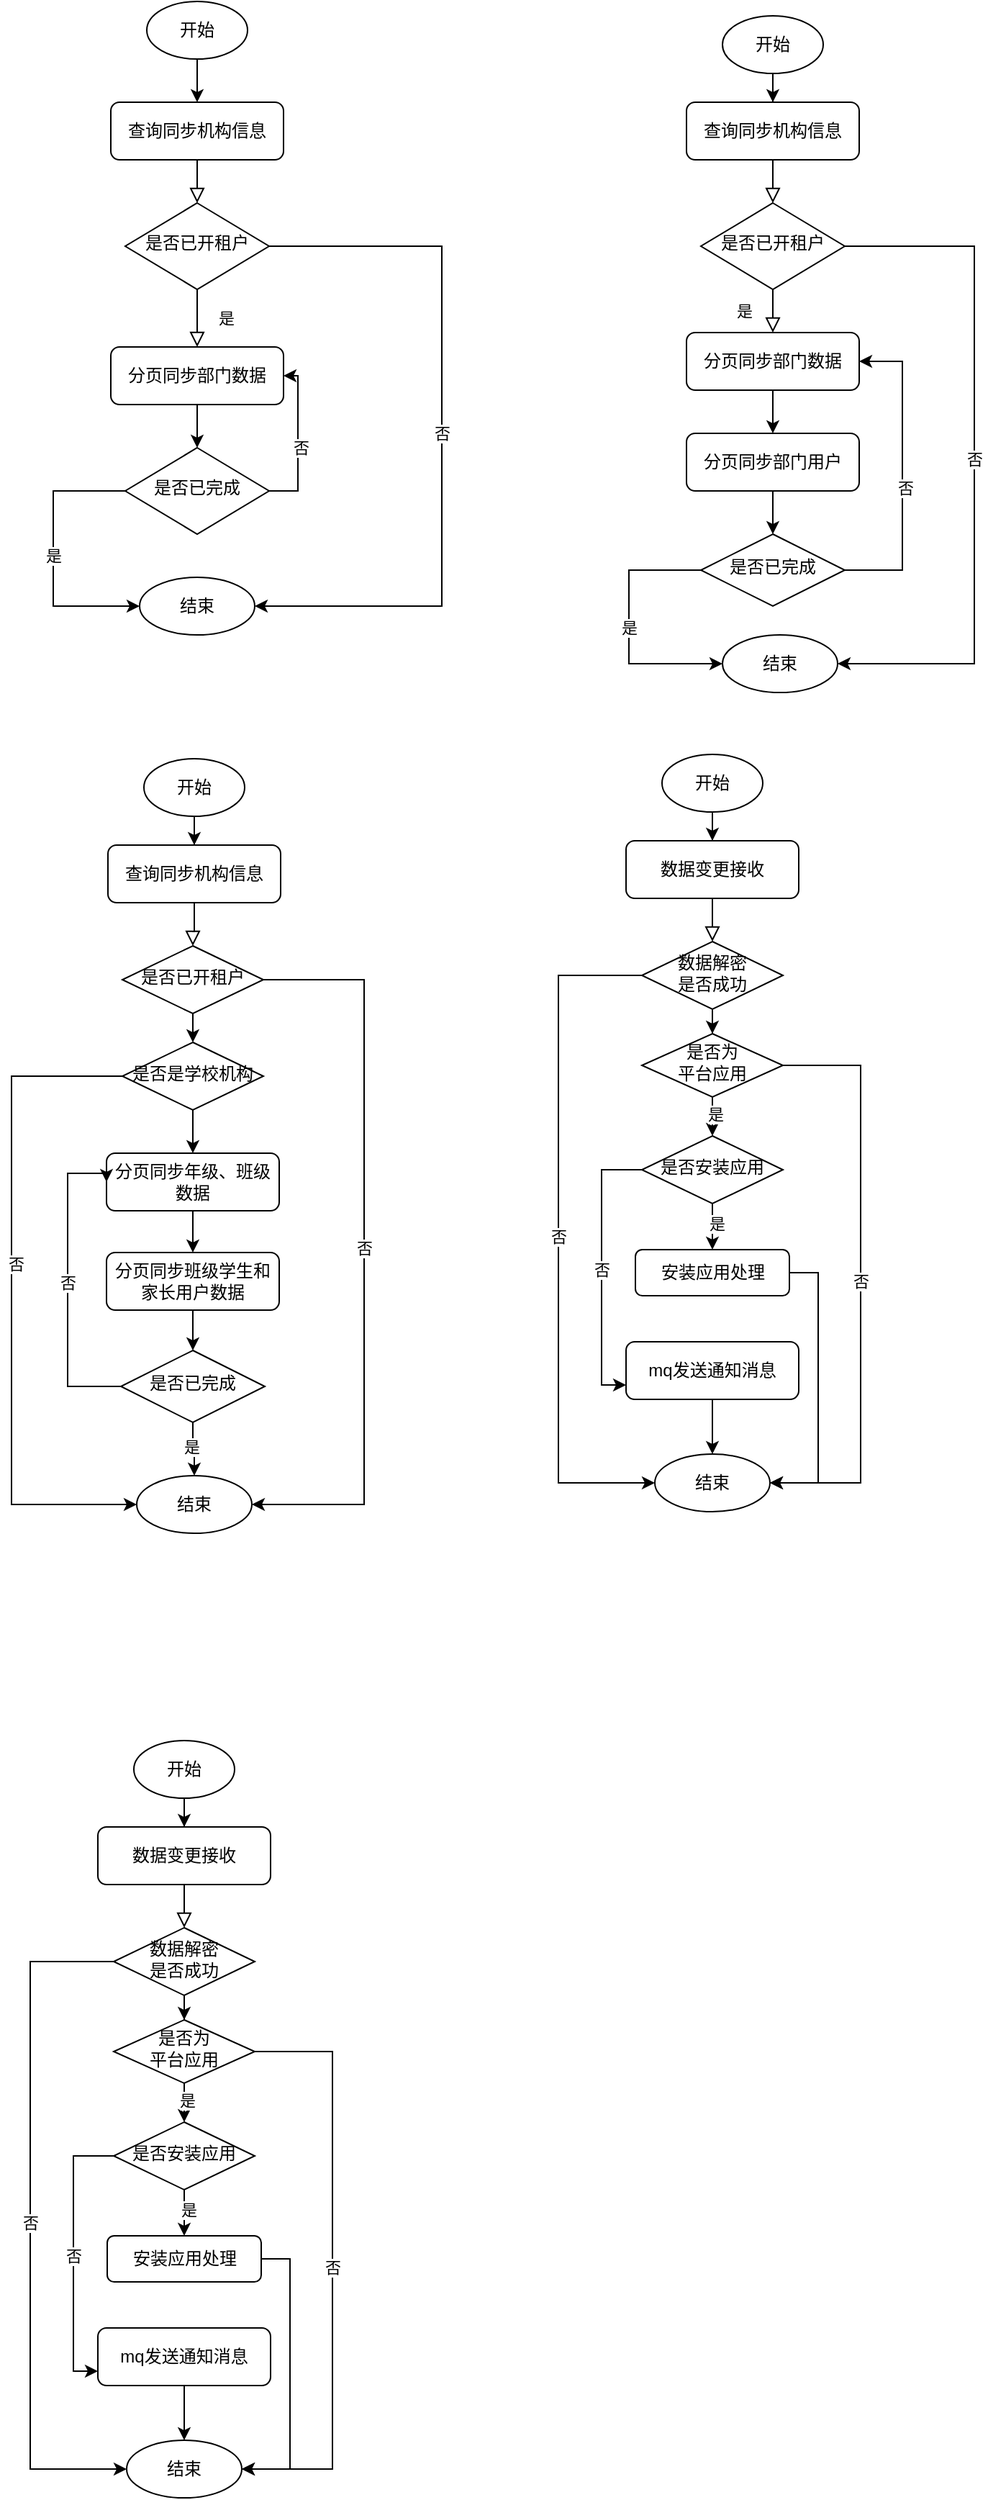 <mxfile version="21.3.3" type="github">
  <diagram id="C5RBs43oDa-KdzZeNtuy" name="Page-1">
    <mxGraphModel dx="954" dy="562" grid="0" gridSize="10" guides="1" tooltips="1" connect="1" arrows="1" fold="1" page="1" pageScale="1" pageWidth="827" pageHeight="1169" math="0" shadow="0">
      <root>
        <mxCell id="WIyWlLk6GJQsqaUBKTNV-0" />
        <mxCell id="WIyWlLk6GJQsqaUBKTNV-1" parent="WIyWlLk6GJQsqaUBKTNV-0" />
        <mxCell id="WIyWlLk6GJQsqaUBKTNV-2" value="" style="rounded=0;html=1;jettySize=auto;orthogonalLoop=1;fontSize=11;endArrow=block;endFill=0;endSize=8;strokeWidth=1;shadow=0;labelBackgroundColor=none;edgeStyle=orthogonalEdgeStyle;" parent="WIyWlLk6GJQsqaUBKTNV-1" source="WIyWlLk6GJQsqaUBKTNV-3" target="WIyWlLk6GJQsqaUBKTNV-6" edge="1">
          <mxGeometry relative="1" as="geometry" />
        </mxCell>
        <mxCell id="WIyWlLk6GJQsqaUBKTNV-3" value="查询同步机构信息" style="rounded=1;whiteSpace=wrap;html=1;fontSize=12;glass=0;strokeWidth=1;shadow=0;" parent="WIyWlLk6GJQsqaUBKTNV-1" vertex="1">
          <mxGeometry x="160" y="110" width="120" height="40" as="geometry" />
        </mxCell>
        <mxCell id="WIyWlLk6GJQsqaUBKTNV-4" value="是" style="rounded=0;html=1;jettySize=auto;orthogonalLoop=1;fontSize=11;endArrow=block;endFill=0;endSize=8;strokeWidth=1;shadow=0;labelBackgroundColor=none;edgeStyle=orthogonalEdgeStyle;" parent="WIyWlLk6GJQsqaUBKTNV-1" source="WIyWlLk6GJQsqaUBKTNV-6" target="Fh7XtQyrYAxtUZRleCaC-4" edge="1">
          <mxGeometry y="20" relative="1" as="geometry">
            <mxPoint as="offset" />
            <mxPoint x="220" y="290" as="targetPoint" />
          </mxGeometry>
        </mxCell>
        <mxCell id="Fh7XtQyrYAxtUZRleCaC-7" value="否" style="edgeStyle=orthogonalEdgeStyle;rounded=0;orthogonalLoop=1;jettySize=auto;html=1;entryX=1;entryY=0.5;entryDx=0;entryDy=0;entryPerimeter=0;exitX=1;exitY=0.5;exitDx=0;exitDy=0;" edge="1" parent="WIyWlLk6GJQsqaUBKTNV-1" source="WIyWlLk6GJQsqaUBKTNV-6" target="Fh7XtQyrYAxtUZRleCaC-3">
          <mxGeometry relative="1" as="geometry">
            <Array as="points">
              <mxPoint x="390" y="210" />
              <mxPoint x="390" y="460" />
            </Array>
          </mxGeometry>
        </mxCell>
        <mxCell id="WIyWlLk6GJQsqaUBKTNV-6" value="是否已开租户" style="rhombus;whiteSpace=wrap;html=1;shadow=0;fontFamily=Helvetica;fontSize=12;align=center;strokeWidth=1;spacing=6;spacingTop=-4;" parent="WIyWlLk6GJQsqaUBKTNV-1" vertex="1">
          <mxGeometry x="170" y="180" width="100" height="60" as="geometry" />
        </mxCell>
        <mxCell id="Fh7XtQyrYAxtUZRleCaC-1" style="edgeStyle=orthogonalEdgeStyle;rounded=0;orthogonalLoop=1;jettySize=auto;html=1;entryX=0.5;entryY=0;entryDx=0;entryDy=0;" edge="1" parent="WIyWlLk6GJQsqaUBKTNV-1" source="Fh7XtQyrYAxtUZRleCaC-0" target="WIyWlLk6GJQsqaUBKTNV-3">
          <mxGeometry relative="1" as="geometry" />
        </mxCell>
        <mxCell id="Fh7XtQyrYAxtUZRleCaC-0" value="开始" style="strokeWidth=1;html=1;shape=mxgraph.flowchart.start_1;whiteSpace=wrap;" vertex="1" parent="WIyWlLk6GJQsqaUBKTNV-1">
          <mxGeometry x="185" y="40" width="70" height="40" as="geometry" />
        </mxCell>
        <mxCell id="Fh7XtQyrYAxtUZRleCaC-3" value="结束" style="strokeWidth=1;html=1;shape=mxgraph.flowchart.start_1;whiteSpace=wrap;" vertex="1" parent="WIyWlLk6GJQsqaUBKTNV-1">
          <mxGeometry x="180" y="440" width="80" height="40" as="geometry" />
        </mxCell>
        <mxCell id="Fh7XtQyrYAxtUZRleCaC-6" style="edgeStyle=orthogonalEdgeStyle;rounded=0;orthogonalLoop=1;jettySize=auto;html=1;" edge="1" parent="WIyWlLk6GJQsqaUBKTNV-1" source="Fh7XtQyrYAxtUZRleCaC-4" target="Fh7XtQyrYAxtUZRleCaC-5">
          <mxGeometry relative="1" as="geometry" />
        </mxCell>
        <mxCell id="Fh7XtQyrYAxtUZRleCaC-4" value="分页同步部门数据" style="rounded=1;whiteSpace=wrap;html=1;fontSize=12;glass=0;strokeWidth=1;shadow=0;" vertex="1" parent="WIyWlLk6GJQsqaUBKTNV-1">
          <mxGeometry x="160" y="280" width="120" height="40" as="geometry" />
        </mxCell>
        <mxCell id="Fh7XtQyrYAxtUZRleCaC-8" value="是" style="edgeStyle=orthogonalEdgeStyle;rounded=0;orthogonalLoop=1;jettySize=auto;html=1;entryX=0;entryY=0.5;entryDx=0;entryDy=0;entryPerimeter=0;exitX=0;exitY=0.5;exitDx=0;exitDy=0;" edge="1" parent="WIyWlLk6GJQsqaUBKTNV-1" source="Fh7XtQyrYAxtUZRleCaC-5" target="Fh7XtQyrYAxtUZRleCaC-3">
          <mxGeometry relative="1" as="geometry">
            <Array as="points">
              <mxPoint x="120" y="380" />
              <mxPoint x="120" y="460" />
            </Array>
          </mxGeometry>
        </mxCell>
        <mxCell id="Fh7XtQyrYAxtUZRleCaC-9" style="edgeStyle=orthogonalEdgeStyle;rounded=0;orthogonalLoop=1;jettySize=auto;html=1;entryX=1;entryY=0.5;entryDx=0;entryDy=0;exitX=1;exitY=0.5;exitDx=0;exitDy=0;" edge="1" parent="WIyWlLk6GJQsqaUBKTNV-1" source="Fh7XtQyrYAxtUZRleCaC-5" target="Fh7XtQyrYAxtUZRleCaC-4">
          <mxGeometry relative="1" as="geometry" />
        </mxCell>
        <mxCell id="Fh7XtQyrYAxtUZRleCaC-10" value="否" style="edgeLabel;html=1;align=center;verticalAlign=middle;resizable=0;points=[];" vertex="1" connectable="0" parent="Fh7XtQyrYAxtUZRleCaC-9">
          <mxGeometry x="-0.091" y="-2" relative="1" as="geometry">
            <mxPoint as="offset" />
          </mxGeometry>
        </mxCell>
        <mxCell id="Fh7XtQyrYAxtUZRleCaC-5" value="是否已完成" style="rhombus;whiteSpace=wrap;html=1;shadow=0;fontFamily=Helvetica;fontSize=12;align=center;strokeWidth=1;spacing=6;spacingTop=-4;" vertex="1" parent="WIyWlLk6GJQsqaUBKTNV-1">
          <mxGeometry x="170" y="350" width="100" height="60" as="geometry" />
        </mxCell>
        <mxCell id="Fh7XtQyrYAxtUZRleCaC-11" value="" style="rounded=0;html=1;jettySize=auto;orthogonalLoop=1;fontSize=11;endArrow=block;endFill=0;endSize=8;strokeWidth=1;shadow=0;labelBackgroundColor=none;edgeStyle=orthogonalEdgeStyle;" edge="1" parent="WIyWlLk6GJQsqaUBKTNV-1" source="Fh7XtQyrYAxtUZRleCaC-12" target="Fh7XtQyrYAxtUZRleCaC-15">
          <mxGeometry relative="1" as="geometry" />
        </mxCell>
        <mxCell id="Fh7XtQyrYAxtUZRleCaC-12" value="查询同步机构信息" style="rounded=1;whiteSpace=wrap;html=1;fontSize=12;glass=0;strokeWidth=1;shadow=0;" vertex="1" parent="WIyWlLk6GJQsqaUBKTNV-1">
          <mxGeometry x="560" y="110" width="120" height="40" as="geometry" />
        </mxCell>
        <mxCell id="Fh7XtQyrYAxtUZRleCaC-13" value="是" style="rounded=0;html=1;jettySize=auto;orthogonalLoop=1;fontSize=11;endArrow=block;endFill=0;endSize=8;strokeWidth=1;shadow=0;labelBackgroundColor=none;edgeStyle=orthogonalEdgeStyle;" edge="1" parent="WIyWlLk6GJQsqaUBKTNV-1" source="Fh7XtQyrYAxtUZRleCaC-15" target="Fh7XtQyrYAxtUZRleCaC-20">
          <mxGeometry y="20" relative="1" as="geometry">
            <mxPoint as="offset" />
            <mxPoint x="620" y="300" as="targetPoint" />
          </mxGeometry>
        </mxCell>
        <mxCell id="Fh7XtQyrYAxtUZRleCaC-14" value="否" style="edgeStyle=orthogonalEdgeStyle;rounded=0;orthogonalLoop=1;jettySize=auto;html=1;entryX=1;entryY=0.5;entryDx=0;entryDy=0;entryPerimeter=0;exitX=1;exitY=0.5;exitDx=0;exitDy=0;" edge="1" parent="WIyWlLk6GJQsqaUBKTNV-1" source="Fh7XtQyrYAxtUZRleCaC-15" target="Fh7XtQyrYAxtUZRleCaC-18">
          <mxGeometry relative="1" as="geometry">
            <Array as="points">
              <mxPoint x="760" y="210" />
              <mxPoint x="760" y="500" />
            </Array>
          </mxGeometry>
        </mxCell>
        <mxCell id="Fh7XtQyrYAxtUZRleCaC-15" value="是否已开租户" style="rhombus;whiteSpace=wrap;html=1;shadow=0;fontFamily=Helvetica;fontSize=12;align=center;strokeWidth=1;spacing=6;spacingTop=-4;" vertex="1" parent="WIyWlLk6GJQsqaUBKTNV-1">
          <mxGeometry x="570" y="180" width="100" height="60" as="geometry" />
        </mxCell>
        <mxCell id="Fh7XtQyrYAxtUZRleCaC-16" style="edgeStyle=orthogonalEdgeStyle;rounded=0;orthogonalLoop=1;jettySize=auto;html=1;entryX=0.5;entryY=0;entryDx=0;entryDy=0;" edge="1" parent="WIyWlLk6GJQsqaUBKTNV-1" source="Fh7XtQyrYAxtUZRleCaC-17" target="Fh7XtQyrYAxtUZRleCaC-12">
          <mxGeometry relative="1" as="geometry" />
        </mxCell>
        <mxCell id="Fh7XtQyrYAxtUZRleCaC-17" value="开始" style="strokeWidth=1;html=1;shape=mxgraph.flowchart.start_1;whiteSpace=wrap;" vertex="1" parent="WIyWlLk6GJQsqaUBKTNV-1">
          <mxGeometry x="585" y="50" width="70" height="40" as="geometry" />
        </mxCell>
        <mxCell id="Fh7XtQyrYAxtUZRleCaC-18" value="结束" style="strokeWidth=1;html=1;shape=mxgraph.flowchart.start_1;whiteSpace=wrap;" vertex="1" parent="WIyWlLk6GJQsqaUBKTNV-1">
          <mxGeometry x="585" y="480" width="80" height="40" as="geometry" />
        </mxCell>
        <mxCell id="Fh7XtQyrYAxtUZRleCaC-28" style="edgeStyle=orthogonalEdgeStyle;rounded=0;orthogonalLoop=1;jettySize=auto;html=1;entryX=0.5;entryY=0;entryDx=0;entryDy=0;" edge="1" parent="WIyWlLk6GJQsqaUBKTNV-1" source="Fh7XtQyrYAxtUZRleCaC-20" target="Fh7XtQyrYAxtUZRleCaC-26">
          <mxGeometry relative="1" as="geometry" />
        </mxCell>
        <mxCell id="Fh7XtQyrYAxtUZRleCaC-20" value="分页同步部门数据" style="rounded=1;whiteSpace=wrap;html=1;fontSize=12;glass=0;strokeWidth=1;shadow=0;" vertex="1" parent="WIyWlLk6GJQsqaUBKTNV-1">
          <mxGeometry x="560" y="270" width="120" height="40" as="geometry" />
        </mxCell>
        <mxCell id="Fh7XtQyrYAxtUZRleCaC-21" value="是" style="edgeStyle=orthogonalEdgeStyle;rounded=0;orthogonalLoop=1;jettySize=auto;html=1;entryX=0;entryY=0.5;entryDx=0;entryDy=0;entryPerimeter=0;exitX=0;exitY=0.5;exitDx=0;exitDy=0;" edge="1" parent="WIyWlLk6GJQsqaUBKTNV-1" source="Fh7XtQyrYAxtUZRleCaC-24" target="Fh7XtQyrYAxtUZRleCaC-18">
          <mxGeometry relative="1" as="geometry">
            <Array as="points">
              <mxPoint x="520" y="435" />
              <mxPoint x="520" y="500" />
            </Array>
          </mxGeometry>
        </mxCell>
        <mxCell id="Fh7XtQyrYAxtUZRleCaC-22" style="edgeStyle=orthogonalEdgeStyle;rounded=0;orthogonalLoop=1;jettySize=auto;html=1;entryX=1;entryY=0.5;entryDx=0;entryDy=0;exitX=1;exitY=0.5;exitDx=0;exitDy=0;" edge="1" parent="WIyWlLk6GJQsqaUBKTNV-1" source="Fh7XtQyrYAxtUZRleCaC-24" target="Fh7XtQyrYAxtUZRleCaC-20">
          <mxGeometry relative="1" as="geometry">
            <Array as="points">
              <mxPoint x="710" y="435" />
              <mxPoint x="710" y="290" />
            </Array>
          </mxGeometry>
        </mxCell>
        <mxCell id="Fh7XtQyrYAxtUZRleCaC-23" value="否" style="edgeLabel;html=1;align=center;verticalAlign=middle;resizable=0;points=[];" vertex="1" connectable="0" parent="Fh7XtQyrYAxtUZRleCaC-22">
          <mxGeometry x="-0.091" y="-2" relative="1" as="geometry">
            <mxPoint as="offset" />
          </mxGeometry>
        </mxCell>
        <mxCell id="Fh7XtQyrYAxtUZRleCaC-24" value="是否已完成" style="rhombus;whiteSpace=wrap;html=1;shadow=0;fontFamily=Helvetica;fontSize=12;align=center;strokeWidth=1;spacing=6;spacingTop=-4;" vertex="1" parent="WIyWlLk6GJQsqaUBKTNV-1">
          <mxGeometry x="570" y="410" width="100" height="50" as="geometry" />
        </mxCell>
        <mxCell id="Fh7XtQyrYAxtUZRleCaC-27" style="edgeStyle=orthogonalEdgeStyle;rounded=0;orthogonalLoop=1;jettySize=auto;html=1;entryX=0.5;entryY=0;entryDx=0;entryDy=0;" edge="1" parent="WIyWlLk6GJQsqaUBKTNV-1" source="Fh7XtQyrYAxtUZRleCaC-26" target="Fh7XtQyrYAxtUZRleCaC-24">
          <mxGeometry relative="1" as="geometry" />
        </mxCell>
        <mxCell id="Fh7XtQyrYAxtUZRleCaC-26" value="分页同步部门用户" style="rounded=1;whiteSpace=wrap;html=1;fontSize=12;glass=0;strokeWidth=1;shadow=0;" vertex="1" parent="WIyWlLk6GJQsqaUBKTNV-1">
          <mxGeometry x="560" y="340" width="120" height="40" as="geometry" />
        </mxCell>
        <mxCell id="Fh7XtQyrYAxtUZRleCaC-29" value="" style="rounded=0;html=1;jettySize=auto;orthogonalLoop=1;fontSize=11;endArrow=block;endFill=0;endSize=8;strokeWidth=1;shadow=0;labelBackgroundColor=none;edgeStyle=orthogonalEdgeStyle;" edge="1" parent="WIyWlLk6GJQsqaUBKTNV-1" source="Fh7XtQyrYAxtUZRleCaC-30" target="Fh7XtQyrYAxtUZRleCaC-33">
          <mxGeometry relative="1" as="geometry" />
        </mxCell>
        <mxCell id="Fh7XtQyrYAxtUZRleCaC-30" value="查询同步机构信息" style="rounded=1;whiteSpace=wrap;html=1;fontSize=12;glass=0;strokeWidth=1;shadow=0;" vertex="1" parent="WIyWlLk6GJQsqaUBKTNV-1">
          <mxGeometry x="158" y="626" width="120" height="40" as="geometry" />
        </mxCell>
        <mxCell id="Fh7XtQyrYAxtUZRleCaC-32" value="否" style="edgeStyle=orthogonalEdgeStyle;rounded=0;orthogonalLoop=1;jettySize=auto;html=1;entryX=1;entryY=0.5;entryDx=0;entryDy=0;entryPerimeter=0;exitX=1;exitY=0.5;exitDx=0;exitDy=0;" edge="1" parent="WIyWlLk6GJQsqaUBKTNV-1" source="Fh7XtQyrYAxtUZRleCaC-33" target="Fh7XtQyrYAxtUZRleCaC-36">
          <mxGeometry relative="1" as="geometry">
            <Array as="points">
              <mxPoint x="336" y="720" />
              <mxPoint x="336" y="1084" />
            </Array>
          </mxGeometry>
        </mxCell>
        <mxCell id="Fh7XtQyrYAxtUZRleCaC-49" style="edgeStyle=orthogonalEdgeStyle;rounded=0;orthogonalLoop=1;jettySize=auto;html=1;exitX=0.5;exitY=1;exitDx=0;exitDy=0;entryX=0.5;entryY=0;entryDx=0;entryDy=0;" edge="1" parent="WIyWlLk6GJQsqaUBKTNV-1" source="Fh7XtQyrYAxtUZRleCaC-33" target="Fh7XtQyrYAxtUZRleCaC-46">
          <mxGeometry relative="1" as="geometry" />
        </mxCell>
        <mxCell id="Fh7XtQyrYAxtUZRleCaC-33" value="是否已开租户" style="rhombus;whiteSpace=wrap;html=1;shadow=0;fontFamily=Helvetica;fontSize=12;align=center;strokeWidth=1;spacing=6;spacingTop=-4;" vertex="1" parent="WIyWlLk6GJQsqaUBKTNV-1">
          <mxGeometry x="168" y="696" width="98" height="47" as="geometry" />
        </mxCell>
        <mxCell id="Fh7XtQyrYAxtUZRleCaC-34" style="edgeStyle=orthogonalEdgeStyle;rounded=0;orthogonalLoop=1;jettySize=auto;html=1;entryX=0.5;entryY=0;entryDx=0;entryDy=0;" edge="1" parent="WIyWlLk6GJQsqaUBKTNV-1" source="Fh7XtQyrYAxtUZRleCaC-35" target="Fh7XtQyrYAxtUZRleCaC-30">
          <mxGeometry relative="1" as="geometry" />
        </mxCell>
        <mxCell id="Fh7XtQyrYAxtUZRleCaC-35" value="开始" style="strokeWidth=1;html=1;shape=mxgraph.flowchart.start_1;whiteSpace=wrap;" vertex="1" parent="WIyWlLk6GJQsqaUBKTNV-1">
          <mxGeometry x="183" y="566" width="70" height="40" as="geometry" />
        </mxCell>
        <mxCell id="Fh7XtQyrYAxtUZRleCaC-36" value="结束" style="strokeWidth=1;html=1;shape=mxgraph.flowchart.start_1;whiteSpace=wrap;" vertex="1" parent="WIyWlLk6GJQsqaUBKTNV-1">
          <mxGeometry x="178" y="1064" width="80" height="40" as="geometry" />
        </mxCell>
        <mxCell id="Fh7XtQyrYAxtUZRleCaC-37" style="edgeStyle=orthogonalEdgeStyle;rounded=0;orthogonalLoop=1;jettySize=auto;html=1;entryX=0.5;entryY=0;entryDx=0;entryDy=0;" edge="1" parent="WIyWlLk6GJQsqaUBKTNV-1" source="Fh7XtQyrYAxtUZRleCaC-38" target="Fh7XtQyrYAxtUZRleCaC-44">
          <mxGeometry relative="1" as="geometry" />
        </mxCell>
        <mxCell id="Fh7XtQyrYAxtUZRleCaC-38" value="分页同步年级、班级数据" style="rounded=1;whiteSpace=wrap;html=1;fontSize=12;glass=0;strokeWidth=1;shadow=0;" vertex="1" parent="WIyWlLk6GJQsqaUBKTNV-1">
          <mxGeometry x="157" y="840" width="120" height="40" as="geometry" />
        </mxCell>
        <mxCell id="Fh7XtQyrYAxtUZRleCaC-51" style="edgeStyle=orthogonalEdgeStyle;rounded=0;orthogonalLoop=1;jettySize=auto;html=1;" edge="1" parent="WIyWlLk6GJQsqaUBKTNV-1" source="Fh7XtQyrYAxtUZRleCaC-42" target="Fh7XtQyrYAxtUZRleCaC-36">
          <mxGeometry relative="1" as="geometry" />
        </mxCell>
        <mxCell id="Fh7XtQyrYAxtUZRleCaC-52" value="是" style="edgeLabel;html=1;align=center;verticalAlign=middle;resizable=0;points=[];" vertex="1" connectable="0" parent="Fh7XtQyrYAxtUZRleCaC-51">
          <mxGeometry x="-0.196" y="-1" relative="1" as="geometry">
            <mxPoint y="1" as="offset" />
          </mxGeometry>
        </mxCell>
        <mxCell id="Fh7XtQyrYAxtUZRleCaC-53" value="否" style="edgeStyle=orthogonalEdgeStyle;rounded=0;orthogonalLoop=1;jettySize=auto;html=1;entryX=0;entryY=0.5;entryDx=0;entryDy=0;exitX=0;exitY=0.5;exitDx=0;exitDy=0;" edge="1" parent="WIyWlLk6GJQsqaUBKTNV-1" source="Fh7XtQyrYAxtUZRleCaC-42" target="Fh7XtQyrYAxtUZRleCaC-38">
          <mxGeometry relative="1" as="geometry">
            <mxPoint x="162" y="1005" as="sourcePoint" />
            <Array as="points">
              <mxPoint x="130" y="1002" />
              <mxPoint x="130" y="854" />
              <mxPoint x="157" y="854" />
            </Array>
          </mxGeometry>
        </mxCell>
        <mxCell id="Fh7XtQyrYAxtUZRleCaC-42" value="是否已完成" style="rhombus;whiteSpace=wrap;html=1;shadow=0;fontFamily=Helvetica;fontSize=12;align=center;strokeWidth=1;spacing=6;spacingTop=-4;" vertex="1" parent="WIyWlLk6GJQsqaUBKTNV-1">
          <mxGeometry x="167" y="977" width="100" height="50" as="geometry" />
        </mxCell>
        <mxCell id="Fh7XtQyrYAxtUZRleCaC-43" style="edgeStyle=orthogonalEdgeStyle;rounded=0;orthogonalLoop=1;jettySize=auto;html=1;entryX=0.5;entryY=0;entryDx=0;entryDy=0;" edge="1" parent="WIyWlLk6GJQsqaUBKTNV-1" source="Fh7XtQyrYAxtUZRleCaC-44" target="Fh7XtQyrYAxtUZRleCaC-42">
          <mxGeometry relative="1" as="geometry" />
        </mxCell>
        <mxCell id="Fh7XtQyrYAxtUZRleCaC-44" value="分页同步班级学生和家长用户数据" style="rounded=1;whiteSpace=wrap;html=1;fontSize=12;glass=0;strokeWidth=1;shadow=0;" vertex="1" parent="WIyWlLk6GJQsqaUBKTNV-1">
          <mxGeometry x="157" y="909" width="120" height="40" as="geometry" />
        </mxCell>
        <mxCell id="Fh7XtQyrYAxtUZRleCaC-47" style="edgeStyle=orthogonalEdgeStyle;rounded=0;orthogonalLoop=1;jettySize=auto;html=1;entryX=0;entryY=0.5;entryDx=0;entryDy=0;entryPerimeter=0;exitX=0;exitY=0.5;exitDx=0;exitDy=0;" edge="1" parent="WIyWlLk6GJQsqaUBKTNV-1" source="Fh7XtQyrYAxtUZRleCaC-46" target="Fh7XtQyrYAxtUZRleCaC-36">
          <mxGeometry relative="1" as="geometry">
            <Array as="points">
              <mxPoint x="91" y="787" />
              <mxPoint x="91" y="1084" />
            </Array>
          </mxGeometry>
        </mxCell>
        <mxCell id="Fh7XtQyrYAxtUZRleCaC-48" value="否" style="edgeLabel;html=1;align=center;verticalAlign=middle;resizable=0;points=[];" vertex="1" connectable="0" parent="Fh7XtQyrYAxtUZRleCaC-47">
          <mxGeometry x="-0.102" y="3" relative="1" as="geometry">
            <mxPoint as="offset" />
          </mxGeometry>
        </mxCell>
        <mxCell id="Fh7XtQyrYAxtUZRleCaC-50" style="edgeStyle=orthogonalEdgeStyle;rounded=0;orthogonalLoop=1;jettySize=auto;html=1;entryX=0.5;entryY=0;entryDx=0;entryDy=0;" edge="1" parent="WIyWlLk6GJQsqaUBKTNV-1" source="Fh7XtQyrYAxtUZRleCaC-46" target="Fh7XtQyrYAxtUZRleCaC-38">
          <mxGeometry relative="1" as="geometry" />
        </mxCell>
        <mxCell id="Fh7XtQyrYAxtUZRleCaC-46" value="是否是学校机构" style="rhombus;whiteSpace=wrap;html=1;shadow=0;fontFamily=Helvetica;fontSize=12;align=center;strokeWidth=1;spacing=6;spacingTop=-4;" vertex="1" parent="WIyWlLk6GJQsqaUBKTNV-1">
          <mxGeometry x="168" y="763" width="98" height="47" as="geometry" />
        </mxCell>
        <mxCell id="Fh7XtQyrYAxtUZRleCaC-54" value="" style="rounded=0;html=1;jettySize=auto;orthogonalLoop=1;fontSize=11;endArrow=block;endFill=0;endSize=8;strokeWidth=1;shadow=0;labelBackgroundColor=none;edgeStyle=orthogonalEdgeStyle;" edge="1" parent="WIyWlLk6GJQsqaUBKTNV-1" source="Fh7XtQyrYAxtUZRleCaC-55" target="Fh7XtQyrYAxtUZRleCaC-58">
          <mxGeometry relative="1" as="geometry" />
        </mxCell>
        <mxCell id="Fh7XtQyrYAxtUZRleCaC-55" value="数据变更接收" style="rounded=1;whiteSpace=wrap;html=1;fontSize=12;glass=0;strokeWidth=1;shadow=0;" vertex="1" parent="WIyWlLk6GJQsqaUBKTNV-1">
          <mxGeometry x="518" y="623" width="120" height="40" as="geometry" />
        </mxCell>
        <mxCell id="Fh7XtQyrYAxtUZRleCaC-77" value="否" style="edgeStyle=orthogonalEdgeStyle;rounded=0;orthogonalLoop=1;jettySize=auto;html=1;entryX=0;entryY=0.5;entryDx=0;entryDy=0;entryPerimeter=0;exitX=0;exitY=0.5;exitDx=0;exitDy=0;" edge="1" parent="WIyWlLk6GJQsqaUBKTNV-1" source="Fh7XtQyrYAxtUZRleCaC-58" target="Fh7XtQyrYAxtUZRleCaC-61">
          <mxGeometry relative="1" as="geometry">
            <Array as="points">
              <mxPoint x="471" y="717" />
              <mxPoint x="471" y="1069" />
            </Array>
          </mxGeometry>
        </mxCell>
        <mxCell id="Fh7XtQyrYAxtUZRleCaC-78" style="edgeStyle=orthogonalEdgeStyle;rounded=0;orthogonalLoop=1;jettySize=auto;html=1;" edge="1" parent="WIyWlLk6GJQsqaUBKTNV-1" source="Fh7XtQyrYAxtUZRleCaC-58" target="Fh7XtQyrYAxtUZRleCaC-73">
          <mxGeometry relative="1" as="geometry" />
        </mxCell>
        <mxCell id="Fh7XtQyrYAxtUZRleCaC-58" value="数据解密&lt;br&gt;是否成功" style="rhombus;whiteSpace=wrap;html=1;shadow=0;fontFamily=Helvetica;fontSize=12;align=center;strokeWidth=1;spacing=6;spacingTop=-4;" vertex="1" parent="WIyWlLk6GJQsqaUBKTNV-1">
          <mxGeometry x="529" y="693" width="98" height="47" as="geometry" />
        </mxCell>
        <mxCell id="Fh7XtQyrYAxtUZRleCaC-59" style="edgeStyle=orthogonalEdgeStyle;rounded=0;orthogonalLoop=1;jettySize=auto;html=1;entryX=0.5;entryY=0;entryDx=0;entryDy=0;" edge="1" parent="WIyWlLk6GJQsqaUBKTNV-1" source="Fh7XtQyrYAxtUZRleCaC-60" target="Fh7XtQyrYAxtUZRleCaC-55">
          <mxGeometry relative="1" as="geometry" />
        </mxCell>
        <mxCell id="Fh7XtQyrYAxtUZRleCaC-60" value="开始" style="strokeWidth=1;html=1;shape=mxgraph.flowchart.start_1;whiteSpace=wrap;" vertex="1" parent="WIyWlLk6GJQsqaUBKTNV-1">
          <mxGeometry x="543" y="563" width="70" height="40" as="geometry" />
        </mxCell>
        <mxCell id="Fh7XtQyrYAxtUZRleCaC-61" value="结束" style="strokeWidth=1;html=1;shape=mxgraph.flowchart.start_1;whiteSpace=wrap;" vertex="1" parent="WIyWlLk6GJQsqaUBKTNV-1">
          <mxGeometry x="538" y="1049" width="80" height="40" as="geometry" />
        </mxCell>
        <mxCell id="Fh7XtQyrYAxtUZRleCaC-76" style="edgeStyle=orthogonalEdgeStyle;rounded=0;orthogonalLoop=1;jettySize=auto;html=1;" edge="1" parent="WIyWlLk6GJQsqaUBKTNV-1" source="Fh7XtQyrYAxtUZRleCaC-63" target="Fh7XtQyrYAxtUZRleCaC-61">
          <mxGeometry relative="1" as="geometry" />
        </mxCell>
        <mxCell id="Fh7XtQyrYAxtUZRleCaC-63" value="mq发送通知消息" style="rounded=1;whiteSpace=wrap;html=1;fontSize=12;glass=0;strokeWidth=1;shadow=0;" vertex="1" parent="WIyWlLk6GJQsqaUBKTNV-1">
          <mxGeometry x="518" y="971" width="120" height="40" as="geometry" />
        </mxCell>
        <mxCell id="Fh7XtQyrYAxtUZRleCaC-79" style="edgeStyle=orthogonalEdgeStyle;rounded=0;orthogonalLoop=1;jettySize=auto;html=1;entryX=0.5;entryY=0;entryDx=0;entryDy=0;" edge="1" parent="WIyWlLk6GJQsqaUBKTNV-1" source="Fh7XtQyrYAxtUZRleCaC-73" target="Fh7XtQyrYAxtUZRleCaC-74">
          <mxGeometry relative="1" as="geometry" />
        </mxCell>
        <mxCell id="Fh7XtQyrYAxtUZRleCaC-80" value="是" style="edgeLabel;html=1;align=center;verticalAlign=middle;resizable=0;points=[];" vertex="1" connectable="0" parent="Fh7XtQyrYAxtUZRleCaC-79">
          <mxGeometry x="0.434" y="2" relative="1" as="geometry">
            <mxPoint as="offset" />
          </mxGeometry>
        </mxCell>
        <mxCell id="Fh7XtQyrYAxtUZRleCaC-81" value="否" style="edgeStyle=orthogonalEdgeStyle;rounded=0;orthogonalLoop=1;jettySize=auto;html=1;entryX=1;entryY=0.5;entryDx=0;entryDy=0;entryPerimeter=0;exitX=1;exitY=0.5;exitDx=0;exitDy=0;" edge="1" parent="WIyWlLk6GJQsqaUBKTNV-1" source="Fh7XtQyrYAxtUZRleCaC-73" target="Fh7XtQyrYAxtUZRleCaC-61">
          <mxGeometry relative="1" as="geometry">
            <Array as="points">
              <mxPoint x="681" y="779" />
              <mxPoint x="681" y="1069" />
            </Array>
          </mxGeometry>
        </mxCell>
        <mxCell id="Fh7XtQyrYAxtUZRleCaC-73" value="是否为&lt;br&gt;平台应用" style="rhombus;whiteSpace=wrap;html=1;shadow=0;fontFamily=Helvetica;fontSize=12;align=center;strokeWidth=1;spacing=6;spacingTop=-4;" vertex="1" parent="WIyWlLk6GJQsqaUBKTNV-1">
          <mxGeometry x="529" y="757" width="98" height="44" as="geometry" />
        </mxCell>
        <mxCell id="Fh7XtQyrYAxtUZRleCaC-82" style="edgeStyle=orthogonalEdgeStyle;rounded=0;orthogonalLoop=1;jettySize=auto;html=1;" edge="1" parent="WIyWlLk6GJQsqaUBKTNV-1" source="Fh7XtQyrYAxtUZRleCaC-74" target="Fh7XtQyrYAxtUZRleCaC-75">
          <mxGeometry relative="1" as="geometry" />
        </mxCell>
        <mxCell id="Fh7XtQyrYAxtUZRleCaC-83" value="是" style="edgeLabel;html=1;align=center;verticalAlign=middle;resizable=0;points=[];" vertex="1" connectable="0" parent="Fh7XtQyrYAxtUZRleCaC-82">
          <mxGeometry x="0.231" y="3" relative="1" as="geometry">
            <mxPoint as="offset" />
          </mxGeometry>
        </mxCell>
        <mxCell id="Fh7XtQyrYAxtUZRleCaC-84" value="否" style="edgeStyle=orthogonalEdgeStyle;rounded=0;orthogonalLoop=1;jettySize=auto;html=1;entryX=0;entryY=0.75;entryDx=0;entryDy=0;exitX=0;exitY=0.5;exitDx=0;exitDy=0;" edge="1" parent="WIyWlLk6GJQsqaUBKTNV-1" source="Fh7XtQyrYAxtUZRleCaC-74" target="Fh7XtQyrYAxtUZRleCaC-63">
          <mxGeometry relative="1" as="geometry">
            <Array as="points">
              <mxPoint x="501" y="852" />
              <mxPoint x="501" y="1001" />
            </Array>
          </mxGeometry>
        </mxCell>
        <mxCell id="Fh7XtQyrYAxtUZRleCaC-74" value="是否安装应用" style="rhombus;whiteSpace=wrap;html=1;shadow=0;fontFamily=Helvetica;fontSize=12;align=center;strokeWidth=1;spacing=6;spacingTop=-4;" vertex="1" parent="WIyWlLk6GJQsqaUBKTNV-1">
          <mxGeometry x="529" y="828" width="98" height="47" as="geometry" />
        </mxCell>
        <mxCell id="Fh7XtQyrYAxtUZRleCaC-85" style="edgeStyle=orthogonalEdgeStyle;rounded=0;orthogonalLoop=1;jettySize=auto;html=1;entryX=1;entryY=0.5;entryDx=0;entryDy=0;entryPerimeter=0;exitX=1;exitY=0.5;exitDx=0;exitDy=0;" edge="1" parent="WIyWlLk6GJQsqaUBKTNV-1" source="Fh7XtQyrYAxtUZRleCaC-75" target="Fh7XtQyrYAxtUZRleCaC-61">
          <mxGeometry relative="1" as="geometry" />
        </mxCell>
        <mxCell id="Fh7XtQyrYAxtUZRleCaC-75" value="安装应用处理" style="rounded=1;whiteSpace=wrap;html=1;fontSize=12;glass=0;strokeWidth=1;shadow=0;" vertex="1" parent="WIyWlLk6GJQsqaUBKTNV-1">
          <mxGeometry x="524.5" y="907" width="107" height="32" as="geometry" />
        </mxCell>
        <mxCell id="Fh7XtQyrYAxtUZRleCaC-109" value="" style="rounded=0;html=1;jettySize=auto;orthogonalLoop=1;fontSize=11;endArrow=block;endFill=0;endSize=8;strokeWidth=1;shadow=0;labelBackgroundColor=none;edgeStyle=orthogonalEdgeStyle;" edge="1" parent="WIyWlLk6GJQsqaUBKTNV-1" source="Fh7XtQyrYAxtUZRleCaC-110" target="Fh7XtQyrYAxtUZRleCaC-113">
          <mxGeometry relative="1" as="geometry" />
        </mxCell>
        <mxCell id="Fh7XtQyrYAxtUZRleCaC-110" value="数据变更接收" style="rounded=1;whiteSpace=wrap;html=1;fontSize=12;glass=0;strokeWidth=1;shadow=0;" vertex="1" parent="WIyWlLk6GJQsqaUBKTNV-1">
          <mxGeometry x="151" y="1308" width="120" height="40" as="geometry" />
        </mxCell>
        <mxCell id="Fh7XtQyrYAxtUZRleCaC-111" value="否" style="edgeStyle=orthogonalEdgeStyle;rounded=0;orthogonalLoop=1;jettySize=auto;html=1;entryX=0;entryY=0.5;entryDx=0;entryDy=0;entryPerimeter=0;exitX=0;exitY=0.5;exitDx=0;exitDy=0;" edge="1" parent="WIyWlLk6GJQsqaUBKTNV-1" source="Fh7XtQyrYAxtUZRleCaC-113" target="Fh7XtQyrYAxtUZRleCaC-116">
          <mxGeometry relative="1" as="geometry">
            <Array as="points">
              <mxPoint x="104" y="1402" />
              <mxPoint x="104" y="1754" />
            </Array>
          </mxGeometry>
        </mxCell>
        <mxCell id="Fh7XtQyrYAxtUZRleCaC-112" style="edgeStyle=orthogonalEdgeStyle;rounded=0;orthogonalLoop=1;jettySize=auto;html=1;" edge="1" parent="WIyWlLk6GJQsqaUBKTNV-1" source="Fh7XtQyrYAxtUZRleCaC-113" target="Fh7XtQyrYAxtUZRleCaC-122">
          <mxGeometry relative="1" as="geometry" />
        </mxCell>
        <mxCell id="Fh7XtQyrYAxtUZRleCaC-113" value="数据解密&lt;br&gt;是否成功" style="rhombus;whiteSpace=wrap;html=1;shadow=0;fontFamily=Helvetica;fontSize=12;align=center;strokeWidth=1;spacing=6;spacingTop=-4;" vertex="1" parent="WIyWlLk6GJQsqaUBKTNV-1">
          <mxGeometry x="162" y="1378" width="98" height="47" as="geometry" />
        </mxCell>
        <mxCell id="Fh7XtQyrYAxtUZRleCaC-114" style="edgeStyle=orthogonalEdgeStyle;rounded=0;orthogonalLoop=1;jettySize=auto;html=1;entryX=0.5;entryY=0;entryDx=0;entryDy=0;" edge="1" parent="WIyWlLk6GJQsqaUBKTNV-1" source="Fh7XtQyrYAxtUZRleCaC-115" target="Fh7XtQyrYAxtUZRleCaC-110">
          <mxGeometry relative="1" as="geometry" />
        </mxCell>
        <mxCell id="Fh7XtQyrYAxtUZRleCaC-115" value="开始" style="strokeWidth=1;html=1;shape=mxgraph.flowchart.start_1;whiteSpace=wrap;" vertex="1" parent="WIyWlLk6GJQsqaUBKTNV-1">
          <mxGeometry x="176" y="1248" width="70" height="40" as="geometry" />
        </mxCell>
        <mxCell id="Fh7XtQyrYAxtUZRleCaC-116" value="结束" style="strokeWidth=1;html=1;shape=mxgraph.flowchart.start_1;whiteSpace=wrap;" vertex="1" parent="WIyWlLk6GJQsqaUBKTNV-1">
          <mxGeometry x="171" y="1734" width="80" height="40" as="geometry" />
        </mxCell>
        <mxCell id="Fh7XtQyrYAxtUZRleCaC-117" style="edgeStyle=orthogonalEdgeStyle;rounded=0;orthogonalLoop=1;jettySize=auto;html=1;" edge="1" parent="WIyWlLk6GJQsqaUBKTNV-1" source="Fh7XtQyrYAxtUZRleCaC-118" target="Fh7XtQyrYAxtUZRleCaC-116">
          <mxGeometry relative="1" as="geometry" />
        </mxCell>
        <mxCell id="Fh7XtQyrYAxtUZRleCaC-118" value="mq发送通知消息" style="rounded=1;whiteSpace=wrap;html=1;fontSize=12;glass=0;strokeWidth=1;shadow=0;" vertex="1" parent="WIyWlLk6GJQsqaUBKTNV-1">
          <mxGeometry x="151" y="1656" width="120" height="40" as="geometry" />
        </mxCell>
        <mxCell id="Fh7XtQyrYAxtUZRleCaC-119" style="edgeStyle=orthogonalEdgeStyle;rounded=0;orthogonalLoop=1;jettySize=auto;html=1;entryX=0.5;entryY=0;entryDx=0;entryDy=0;" edge="1" parent="WIyWlLk6GJQsqaUBKTNV-1" source="Fh7XtQyrYAxtUZRleCaC-122" target="Fh7XtQyrYAxtUZRleCaC-126">
          <mxGeometry relative="1" as="geometry" />
        </mxCell>
        <mxCell id="Fh7XtQyrYAxtUZRleCaC-120" value="是" style="edgeLabel;html=1;align=center;verticalAlign=middle;resizable=0;points=[];" vertex="1" connectable="0" parent="Fh7XtQyrYAxtUZRleCaC-119">
          <mxGeometry x="0.434" y="2" relative="1" as="geometry">
            <mxPoint as="offset" />
          </mxGeometry>
        </mxCell>
        <mxCell id="Fh7XtQyrYAxtUZRleCaC-121" value="否" style="edgeStyle=orthogonalEdgeStyle;rounded=0;orthogonalLoop=1;jettySize=auto;html=1;entryX=1;entryY=0.5;entryDx=0;entryDy=0;entryPerimeter=0;exitX=1;exitY=0.5;exitDx=0;exitDy=0;" edge="1" parent="WIyWlLk6GJQsqaUBKTNV-1" source="Fh7XtQyrYAxtUZRleCaC-122" target="Fh7XtQyrYAxtUZRleCaC-116">
          <mxGeometry relative="1" as="geometry">
            <Array as="points">
              <mxPoint x="314" y="1464" />
              <mxPoint x="314" y="1754" />
            </Array>
          </mxGeometry>
        </mxCell>
        <mxCell id="Fh7XtQyrYAxtUZRleCaC-122" value="是否为&lt;br&gt;平台应用" style="rhombus;whiteSpace=wrap;html=1;shadow=0;fontFamily=Helvetica;fontSize=12;align=center;strokeWidth=1;spacing=6;spacingTop=-4;" vertex="1" parent="WIyWlLk6GJQsqaUBKTNV-1">
          <mxGeometry x="162" y="1442" width="98" height="44" as="geometry" />
        </mxCell>
        <mxCell id="Fh7XtQyrYAxtUZRleCaC-123" style="edgeStyle=orthogonalEdgeStyle;rounded=0;orthogonalLoop=1;jettySize=auto;html=1;" edge="1" parent="WIyWlLk6GJQsqaUBKTNV-1" source="Fh7XtQyrYAxtUZRleCaC-126" target="Fh7XtQyrYAxtUZRleCaC-128">
          <mxGeometry relative="1" as="geometry" />
        </mxCell>
        <mxCell id="Fh7XtQyrYAxtUZRleCaC-124" value="是" style="edgeLabel;html=1;align=center;verticalAlign=middle;resizable=0;points=[];" vertex="1" connectable="0" parent="Fh7XtQyrYAxtUZRleCaC-123">
          <mxGeometry x="0.231" y="3" relative="1" as="geometry">
            <mxPoint as="offset" />
          </mxGeometry>
        </mxCell>
        <mxCell id="Fh7XtQyrYAxtUZRleCaC-125" value="否" style="edgeStyle=orthogonalEdgeStyle;rounded=0;orthogonalLoop=1;jettySize=auto;html=1;entryX=0;entryY=0.75;entryDx=0;entryDy=0;exitX=0;exitY=0.5;exitDx=0;exitDy=0;" edge="1" parent="WIyWlLk6GJQsqaUBKTNV-1" source="Fh7XtQyrYAxtUZRleCaC-126" target="Fh7XtQyrYAxtUZRleCaC-118">
          <mxGeometry relative="1" as="geometry">
            <Array as="points">
              <mxPoint x="134" y="1537" />
              <mxPoint x="134" y="1686" />
            </Array>
          </mxGeometry>
        </mxCell>
        <mxCell id="Fh7XtQyrYAxtUZRleCaC-126" value="是否安装应用" style="rhombus;whiteSpace=wrap;html=1;shadow=0;fontFamily=Helvetica;fontSize=12;align=center;strokeWidth=1;spacing=6;spacingTop=-4;" vertex="1" parent="WIyWlLk6GJQsqaUBKTNV-1">
          <mxGeometry x="162" y="1513" width="98" height="47" as="geometry" />
        </mxCell>
        <mxCell id="Fh7XtQyrYAxtUZRleCaC-127" style="edgeStyle=orthogonalEdgeStyle;rounded=0;orthogonalLoop=1;jettySize=auto;html=1;entryX=1;entryY=0.5;entryDx=0;entryDy=0;entryPerimeter=0;exitX=1;exitY=0.5;exitDx=0;exitDy=0;" edge="1" parent="WIyWlLk6GJQsqaUBKTNV-1" source="Fh7XtQyrYAxtUZRleCaC-128" target="Fh7XtQyrYAxtUZRleCaC-116">
          <mxGeometry relative="1" as="geometry" />
        </mxCell>
        <mxCell id="Fh7XtQyrYAxtUZRleCaC-128" value="安装应用处理" style="rounded=1;whiteSpace=wrap;html=1;fontSize=12;glass=0;strokeWidth=1;shadow=0;" vertex="1" parent="WIyWlLk6GJQsqaUBKTNV-1">
          <mxGeometry x="157.5" y="1592" width="107" height="32" as="geometry" />
        </mxCell>
      </root>
    </mxGraphModel>
  </diagram>
</mxfile>
